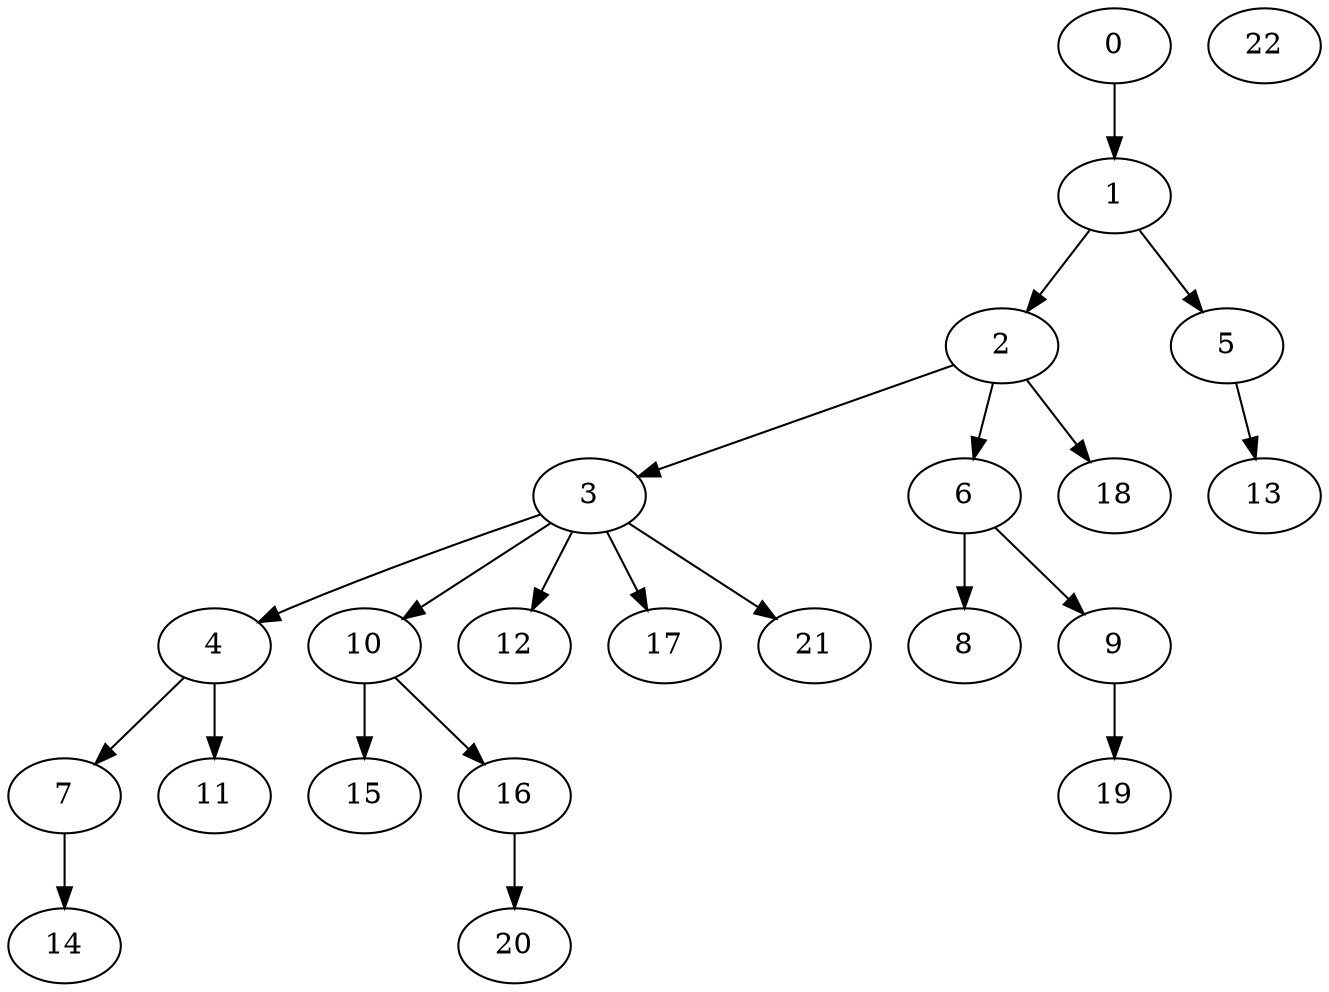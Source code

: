 digraph G {
0;
1;
2;
3;
4;
5;
6;
7;
8;
9;
10;
11;
12;
13;
14;
15;
16;
17;
18;
19;
20;
21;
22;
0->1 ;
1->2 ;
2->3 ;
3->4 ;
1->5 ;
2->6 ;
4->7 ;
6->8 ;
6->9 ;
3->10 ;
4->11 ;
3->12 ;
5->13 ;
7->14 ;
10->15 ;
10->16 ;
3->17 ;
2->18 ;
9->19 ;
16->20 ;
3->21 ;
}

